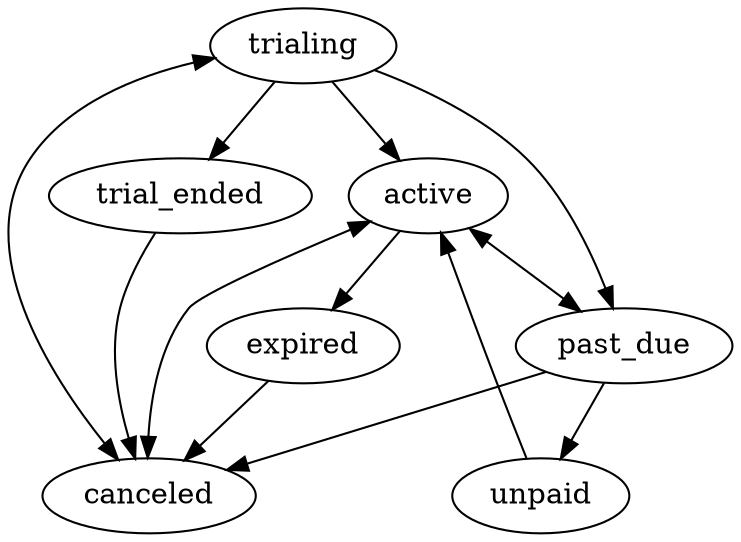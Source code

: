 digraph subscription_states {
 concentrate=true;
 trialing -> active;
 trialing -> trial_ended;
 trialing -> past_due;
 trialing -> canceled;
 trial_ended -> canceled;
 active -> canceled;
 active -> past_due;
 active -> expired;
 past_due -> unpaid;
 past_due -> active;
 past_due -> canceled;
 unpaid -> active;
 expired -> canceled;
 canceled -> active;
 canceled -> trialing;
}

